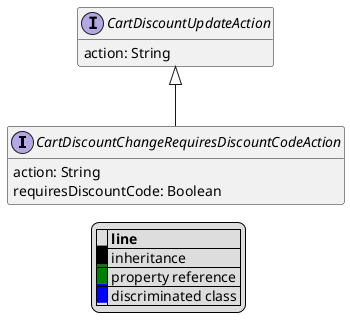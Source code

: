 @startuml

hide empty fields
hide empty methods
legend
|= |= line |
|<back:black>   </back>| inheritance |
|<back:green>   </back>| property reference |
|<back:blue>   </back>| discriminated class |
endlegend
interface CartDiscountChangeRequiresDiscountCodeAction [[CartDiscountChangeRequiresDiscountCodeAction.svg]] extends CartDiscountUpdateAction {
    action: String
    requiresDiscountCode: Boolean
}
interface CartDiscountUpdateAction [[CartDiscountUpdateAction.svg]]  {
    action: String
}





@enduml
